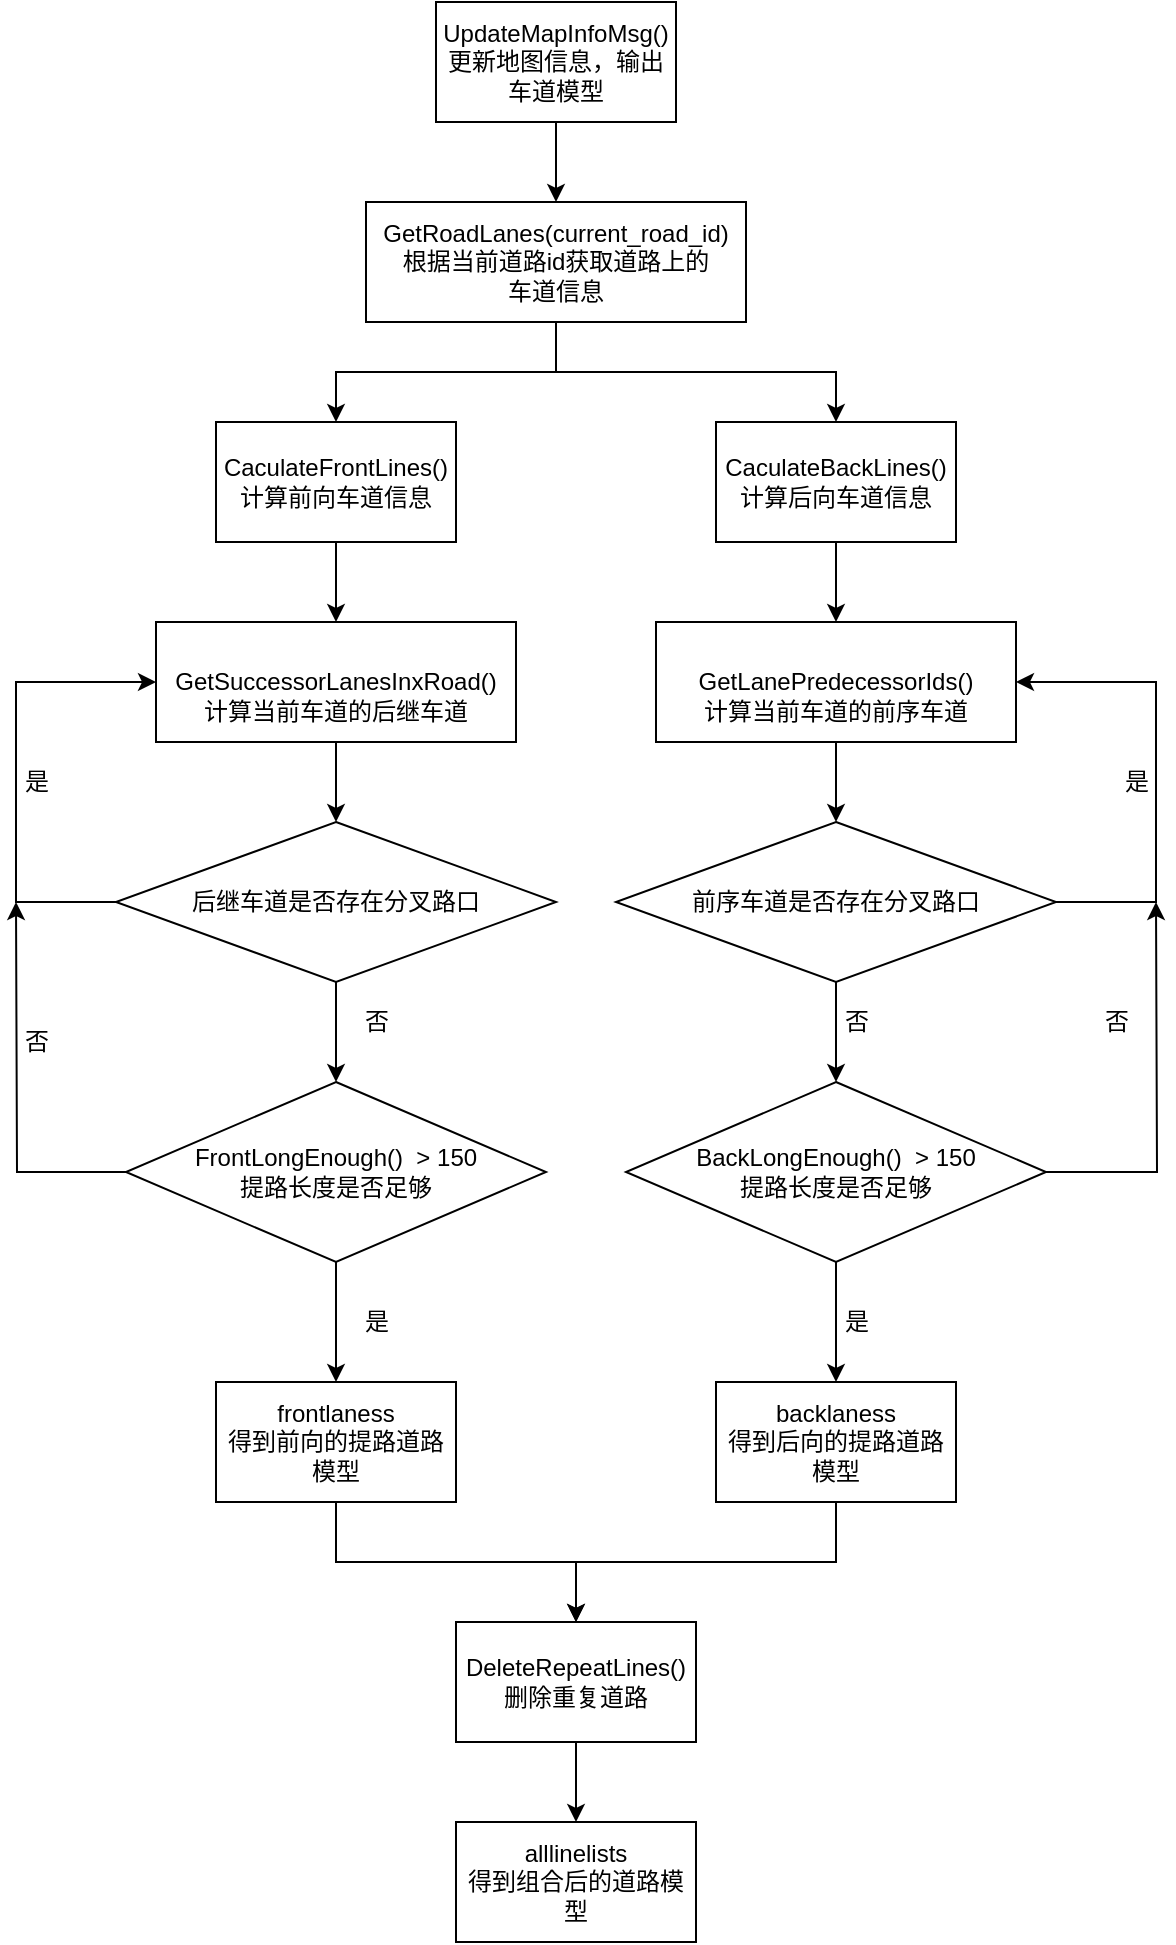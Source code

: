 <mxfile version="16.5.4" type="github">
  <diagram id="9TNxdnq5c0PGhvhAwBx2" name="Page-1">
    <mxGraphModel dx="1099" dy="799" grid="1" gridSize="10" guides="1" tooltips="1" connect="1" arrows="1" fold="1" page="1" pageScale="1" pageWidth="1654" pageHeight="2336" math="0" shadow="0">
      <root>
        <mxCell id="0" />
        <mxCell id="1" parent="0" />
        <mxCell id="WGvVJlKv6pwV7CI6BIiY-3" value="" style="edgeStyle=orthogonalEdgeStyle;rounded=0;orthogonalLoop=1;jettySize=auto;html=1;" edge="1" parent="1" source="WGvVJlKv6pwV7CI6BIiY-1" target="WGvVJlKv6pwV7CI6BIiY-2">
          <mxGeometry relative="1" as="geometry" />
        </mxCell>
        <mxCell id="WGvVJlKv6pwV7CI6BIiY-1" value="&lt;div&gt;UpdateMapInfoMsg()&lt;/div&gt;&lt;div&gt;更新地图信息，输出车道模型&lt;br&gt;&lt;/div&gt;" style="rounded=0;whiteSpace=wrap;html=1;" vertex="1" parent="1">
          <mxGeometry x="450" y="180" width="120" height="60" as="geometry" />
        </mxCell>
        <mxCell id="WGvVJlKv6pwV7CI6BIiY-5" value="" style="edgeStyle=orthogonalEdgeStyle;rounded=0;orthogonalLoop=1;jettySize=auto;html=1;" edge="1" parent="1" source="WGvVJlKv6pwV7CI6BIiY-2" target="WGvVJlKv6pwV7CI6BIiY-4">
          <mxGeometry relative="1" as="geometry" />
        </mxCell>
        <mxCell id="WGvVJlKv6pwV7CI6BIiY-7" style="edgeStyle=orthogonalEdgeStyle;rounded=0;orthogonalLoop=1;jettySize=auto;html=1;entryX=0.5;entryY=0;entryDx=0;entryDy=0;" edge="1" parent="1" source="WGvVJlKv6pwV7CI6BIiY-2" target="WGvVJlKv6pwV7CI6BIiY-6">
          <mxGeometry relative="1" as="geometry" />
        </mxCell>
        <mxCell id="WGvVJlKv6pwV7CI6BIiY-2" value="&lt;div&gt;GetRoadLanes(current_road_id)&lt;/div&gt;&lt;div&gt;根据当前道路id获取道路上的&lt;/div&gt;&lt;div&gt;车道信息&lt;br&gt;&lt;/div&gt;" style="whiteSpace=wrap;html=1;rounded=0;" vertex="1" parent="1">
          <mxGeometry x="415" y="280" width="190" height="60" as="geometry" />
        </mxCell>
        <mxCell id="WGvVJlKv6pwV7CI6BIiY-9" value="" style="edgeStyle=orthogonalEdgeStyle;rounded=0;orthogonalLoop=1;jettySize=auto;html=1;" edge="1" parent="1" source="WGvVJlKv6pwV7CI6BIiY-4" target="WGvVJlKv6pwV7CI6BIiY-8">
          <mxGeometry relative="1" as="geometry" />
        </mxCell>
        <mxCell id="WGvVJlKv6pwV7CI6BIiY-4" value="&lt;div&gt;CaculateFrontLines()&lt;/div&gt;&lt;div&gt;计算前向车道信息&lt;br&gt;&lt;/div&gt;" style="whiteSpace=wrap;html=1;rounded=0;" vertex="1" parent="1">
          <mxGeometry x="340" y="390" width="120" height="60" as="geometry" />
        </mxCell>
        <mxCell id="WGvVJlKv6pwV7CI6BIiY-29" value="" style="edgeStyle=orthogonalEdgeStyle;rounded=0;orthogonalLoop=1;jettySize=auto;html=1;" edge="1" parent="1" source="WGvVJlKv6pwV7CI6BIiY-6" target="WGvVJlKv6pwV7CI6BIiY-25">
          <mxGeometry relative="1" as="geometry" />
        </mxCell>
        <mxCell id="WGvVJlKv6pwV7CI6BIiY-6" value="&lt;div&gt;CaculateBackLines()&lt;/div&gt;&lt;div&gt;计算后向车道信息&lt;br&gt;&lt;/div&gt;" style="whiteSpace=wrap;html=1;rounded=0;" vertex="1" parent="1">
          <mxGeometry x="590" y="390" width="120" height="60" as="geometry" />
        </mxCell>
        <mxCell id="WGvVJlKv6pwV7CI6BIiY-13" value="" style="edgeStyle=orthogonalEdgeStyle;rounded=0;orthogonalLoop=1;jettySize=auto;html=1;" edge="1" parent="1" source="WGvVJlKv6pwV7CI6BIiY-8" target="WGvVJlKv6pwV7CI6BIiY-12">
          <mxGeometry relative="1" as="geometry" />
        </mxCell>
        <mxCell id="WGvVJlKv6pwV7CI6BIiY-8" value="&lt;div&gt;&lt;br&gt;&lt;/div&gt;&lt;div&gt;GetSuccessorLanesInxRoad()&lt;/div&gt;&lt;div&gt;计算当前车道的后继车道&lt;br&gt;&lt;/div&gt;" style="whiteSpace=wrap;html=1;rounded=0;" vertex="1" parent="1">
          <mxGeometry x="310" y="490" width="180" height="60" as="geometry" />
        </mxCell>
        <mxCell id="WGvVJlKv6pwV7CI6BIiY-14" style="edgeStyle=orthogonalEdgeStyle;rounded=0;orthogonalLoop=1;jettySize=auto;html=1;entryX=0;entryY=0.5;entryDx=0;entryDy=0;" edge="1" parent="1" source="WGvVJlKv6pwV7CI6BIiY-12" target="WGvVJlKv6pwV7CI6BIiY-8">
          <mxGeometry relative="1" as="geometry">
            <Array as="points">
              <mxPoint x="240" y="630" />
              <mxPoint x="240" y="520" />
            </Array>
          </mxGeometry>
        </mxCell>
        <mxCell id="WGvVJlKv6pwV7CI6BIiY-17" value="" style="edgeStyle=orthogonalEdgeStyle;rounded=0;orthogonalLoop=1;jettySize=auto;html=1;" edge="1" parent="1" source="WGvVJlKv6pwV7CI6BIiY-12">
          <mxGeometry relative="1" as="geometry">
            <mxPoint x="400" y="720" as="targetPoint" />
          </mxGeometry>
        </mxCell>
        <mxCell id="WGvVJlKv6pwV7CI6BIiY-12" value="后继车道是否存在分叉路口" style="rhombus;whiteSpace=wrap;html=1;rounded=0;" vertex="1" parent="1">
          <mxGeometry x="290" y="590" width="220" height="80" as="geometry" />
        </mxCell>
        <mxCell id="WGvVJlKv6pwV7CI6BIiY-15" value="是" style="text;html=1;align=center;verticalAlign=middle;resizable=0;points=[];autosize=1;strokeColor=none;fillColor=none;" vertex="1" parent="1">
          <mxGeometry x="235" y="560" width="30" height="20" as="geometry" />
        </mxCell>
        <mxCell id="WGvVJlKv6pwV7CI6BIiY-18" value="否" style="text;html=1;align=center;verticalAlign=middle;resizable=0;points=[];autosize=1;strokeColor=none;fillColor=none;" vertex="1" parent="1">
          <mxGeometry x="405" y="680" width="30" height="20" as="geometry" />
        </mxCell>
        <mxCell id="WGvVJlKv6pwV7CI6BIiY-21" value="" style="edgeStyle=orthogonalEdgeStyle;rounded=0;orthogonalLoop=1;jettySize=auto;html=1;" edge="1" parent="1" source="WGvVJlKv6pwV7CI6BIiY-19" target="WGvVJlKv6pwV7CI6BIiY-20">
          <mxGeometry relative="1" as="geometry" />
        </mxCell>
        <mxCell id="WGvVJlKv6pwV7CI6BIiY-23" style="edgeStyle=orthogonalEdgeStyle;rounded=0;orthogonalLoop=1;jettySize=auto;html=1;" edge="1" parent="1" source="WGvVJlKv6pwV7CI6BIiY-19">
          <mxGeometry relative="1" as="geometry">
            <mxPoint x="240" y="630" as="targetPoint" />
          </mxGeometry>
        </mxCell>
        <mxCell id="WGvVJlKv6pwV7CI6BIiY-19" value="&lt;div&gt;FrontLongEnough()&amp;nbsp; &amp;gt; 150&lt;/div&gt;&lt;div&gt;提路长度是否足够&lt;br&gt;&lt;/div&gt;" style="rhombus;whiteSpace=wrap;html=1;" vertex="1" parent="1">
          <mxGeometry x="295" y="720" width="210" height="90" as="geometry" />
        </mxCell>
        <mxCell id="WGvVJlKv6pwV7CI6BIiY-40" style="edgeStyle=orthogonalEdgeStyle;rounded=0;orthogonalLoop=1;jettySize=auto;html=1;" edge="1" parent="1" source="WGvVJlKv6pwV7CI6BIiY-20" target="WGvVJlKv6pwV7CI6BIiY-39">
          <mxGeometry relative="1" as="geometry" />
        </mxCell>
        <mxCell id="WGvVJlKv6pwV7CI6BIiY-20" value="&lt;div&gt;frontlaness&lt;/div&gt;&lt;div&gt;得到前向的提路道路模型&lt;br&gt;&lt;/div&gt;" style="whiteSpace=wrap;html=1;" vertex="1" parent="1">
          <mxGeometry x="340" y="870" width="120" height="60" as="geometry" />
        </mxCell>
        <mxCell id="WGvVJlKv6pwV7CI6BIiY-22" value="是" style="text;html=1;align=center;verticalAlign=middle;resizable=0;points=[];autosize=1;strokeColor=none;fillColor=none;" vertex="1" parent="1">
          <mxGeometry x="405" y="830" width="30" height="20" as="geometry" />
        </mxCell>
        <mxCell id="WGvVJlKv6pwV7CI6BIiY-24" value="否" style="text;html=1;align=center;verticalAlign=middle;resizable=0;points=[];autosize=1;strokeColor=none;fillColor=none;" vertex="1" parent="1">
          <mxGeometry x="235" y="690" width="30" height="20" as="geometry" />
        </mxCell>
        <mxCell id="WGvVJlKv6pwV7CI6BIiY-30" value="" style="edgeStyle=orthogonalEdgeStyle;rounded=0;orthogonalLoop=1;jettySize=auto;html=1;" edge="1" parent="1" source="WGvVJlKv6pwV7CI6BIiY-25" target="WGvVJlKv6pwV7CI6BIiY-26">
          <mxGeometry relative="1" as="geometry" />
        </mxCell>
        <mxCell id="WGvVJlKv6pwV7CI6BIiY-25" value="&lt;div&gt;&lt;br&gt;&lt;/div&gt;&lt;div&gt;GetLanePredecessorIds()&lt;/div&gt;&lt;div&gt;计算当前车道的前序车道&lt;br&gt;&lt;/div&gt;" style="whiteSpace=wrap;html=1;rounded=0;" vertex="1" parent="1">
          <mxGeometry x="560" y="490" width="180" height="60" as="geometry" />
        </mxCell>
        <mxCell id="WGvVJlKv6pwV7CI6BIiY-31" value="" style="edgeStyle=orthogonalEdgeStyle;rounded=0;orthogonalLoop=1;jettySize=auto;html=1;" edge="1" parent="1" source="WGvVJlKv6pwV7CI6BIiY-26" target="WGvVJlKv6pwV7CI6BIiY-27">
          <mxGeometry relative="1" as="geometry" />
        </mxCell>
        <mxCell id="WGvVJlKv6pwV7CI6BIiY-35" style="edgeStyle=orthogonalEdgeStyle;rounded=0;orthogonalLoop=1;jettySize=auto;html=1;entryX=1;entryY=0.5;entryDx=0;entryDy=0;" edge="1" parent="1" source="WGvVJlKv6pwV7CI6BIiY-26" target="WGvVJlKv6pwV7CI6BIiY-25">
          <mxGeometry relative="1" as="geometry">
            <Array as="points">
              <mxPoint x="810" y="630" />
              <mxPoint x="810" y="520" />
            </Array>
          </mxGeometry>
        </mxCell>
        <mxCell id="WGvVJlKv6pwV7CI6BIiY-26" value="前序车道是否存在分叉路口" style="rhombus;whiteSpace=wrap;html=1;rounded=0;" vertex="1" parent="1">
          <mxGeometry x="540" y="590" width="220" height="80" as="geometry" />
        </mxCell>
        <mxCell id="WGvVJlKv6pwV7CI6BIiY-32" value="" style="edgeStyle=orthogonalEdgeStyle;rounded=0;orthogonalLoop=1;jettySize=auto;html=1;" edge="1" parent="1" source="WGvVJlKv6pwV7CI6BIiY-27" target="WGvVJlKv6pwV7CI6BIiY-28">
          <mxGeometry relative="1" as="geometry" />
        </mxCell>
        <mxCell id="WGvVJlKv6pwV7CI6BIiY-37" style="edgeStyle=orthogonalEdgeStyle;rounded=0;orthogonalLoop=1;jettySize=auto;html=1;" edge="1" parent="1" source="WGvVJlKv6pwV7CI6BIiY-27">
          <mxGeometry relative="1" as="geometry">
            <mxPoint x="810" y="630" as="targetPoint" />
          </mxGeometry>
        </mxCell>
        <mxCell id="WGvVJlKv6pwV7CI6BIiY-27" value="&lt;div&gt;BackLongEnough()&amp;nbsp; &amp;gt; 150&lt;/div&gt;&lt;div&gt;提路长度是否足够&lt;br&gt;&lt;/div&gt;" style="rhombus;whiteSpace=wrap;html=1;" vertex="1" parent="1">
          <mxGeometry x="545" y="720" width="210" height="90" as="geometry" />
        </mxCell>
        <mxCell id="WGvVJlKv6pwV7CI6BIiY-41" style="edgeStyle=orthogonalEdgeStyle;rounded=0;orthogonalLoop=1;jettySize=auto;html=1;entryX=0.5;entryY=0;entryDx=0;entryDy=0;" edge="1" parent="1" source="WGvVJlKv6pwV7CI6BIiY-28" target="WGvVJlKv6pwV7CI6BIiY-39">
          <mxGeometry relative="1" as="geometry">
            <Array as="points">
              <mxPoint x="650" y="960" />
              <mxPoint x="520" y="960" />
            </Array>
          </mxGeometry>
        </mxCell>
        <mxCell id="WGvVJlKv6pwV7CI6BIiY-28" value="&lt;div&gt;backlaness&lt;/div&gt;&lt;div&gt;得到后向的提路道路模型&lt;br&gt;&lt;/div&gt;" style="whiteSpace=wrap;html=1;" vertex="1" parent="1">
          <mxGeometry x="590" y="870" width="120" height="60" as="geometry" />
        </mxCell>
        <mxCell id="WGvVJlKv6pwV7CI6BIiY-33" value="是" style="text;html=1;align=center;verticalAlign=middle;resizable=0;points=[];autosize=1;strokeColor=none;fillColor=none;" vertex="1" parent="1">
          <mxGeometry x="645" y="830" width="30" height="20" as="geometry" />
        </mxCell>
        <mxCell id="WGvVJlKv6pwV7CI6BIiY-34" value="否" style="text;html=1;align=center;verticalAlign=middle;resizable=0;points=[];autosize=1;strokeColor=none;fillColor=none;" vertex="1" parent="1">
          <mxGeometry x="645" y="680" width="30" height="20" as="geometry" />
        </mxCell>
        <mxCell id="WGvVJlKv6pwV7CI6BIiY-36" value="是" style="text;html=1;align=center;verticalAlign=middle;resizable=0;points=[];autosize=1;strokeColor=none;fillColor=none;" vertex="1" parent="1">
          <mxGeometry x="785" y="560" width="30" height="20" as="geometry" />
        </mxCell>
        <mxCell id="WGvVJlKv6pwV7CI6BIiY-38" value="否" style="text;html=1;align=center;verticalAlign=middle;resizable=0;points=[];autosize=1;strokeColor=none;fillColor=none;" vertex="1" parent="1">
          <mxGeometry x="775" y="680" width="30" height="20" as="geometry" />
        </mxCell>
        <mxCell id="WGvVJlKv6pwV7CI6BIiY-43" value="" style="edgeStyle=orthogonalEdgeStyle;rounded=0;orthogonalLoop=1;jettySize=auto;html=1;" edge="1" parent="1" source="WGvVJlKv6pwV7CI6BIiY-39" target="WGvVJlKv6pwV7CI6BIiY-42">
          <mxGeometry relative="1" as="geometry" />
        </mxCell>
        <mxCell id="WGvVJlKv6pwV7CI6BIiY-39" value="&lt;div&gt;DeleteRepeatLines()&lt;/div&gt;&lt;div&gt;删除重复道路&lt;br&gt;&lt;/div&gt;" style="rounded=0;whiteSpace=wrap;html=1;" vertex="1" parent="1">
          <mxGeometry x="460" y="990" width="120" height="60" as="geometry" />
        </mxCell>
        <mxCell id="WGvVJlKv6pwV7CI6BIiY-42" value="&lt;div&gt;alllinelists&lt;/div&gt;&lt;div&gt;得到组合后的道路模型&lt;br&gt;&lt;/div&gt;" style="whiteSpace=wrap;html=1;rounded=0;" vertex="1" parent="1">
          <mxGeometry x="460" y="1090" width="120" height="60" as="geometry" />
        </mxCell>
      </root>
    </mxGraphModel>
  </diagram>
</mxfile>
